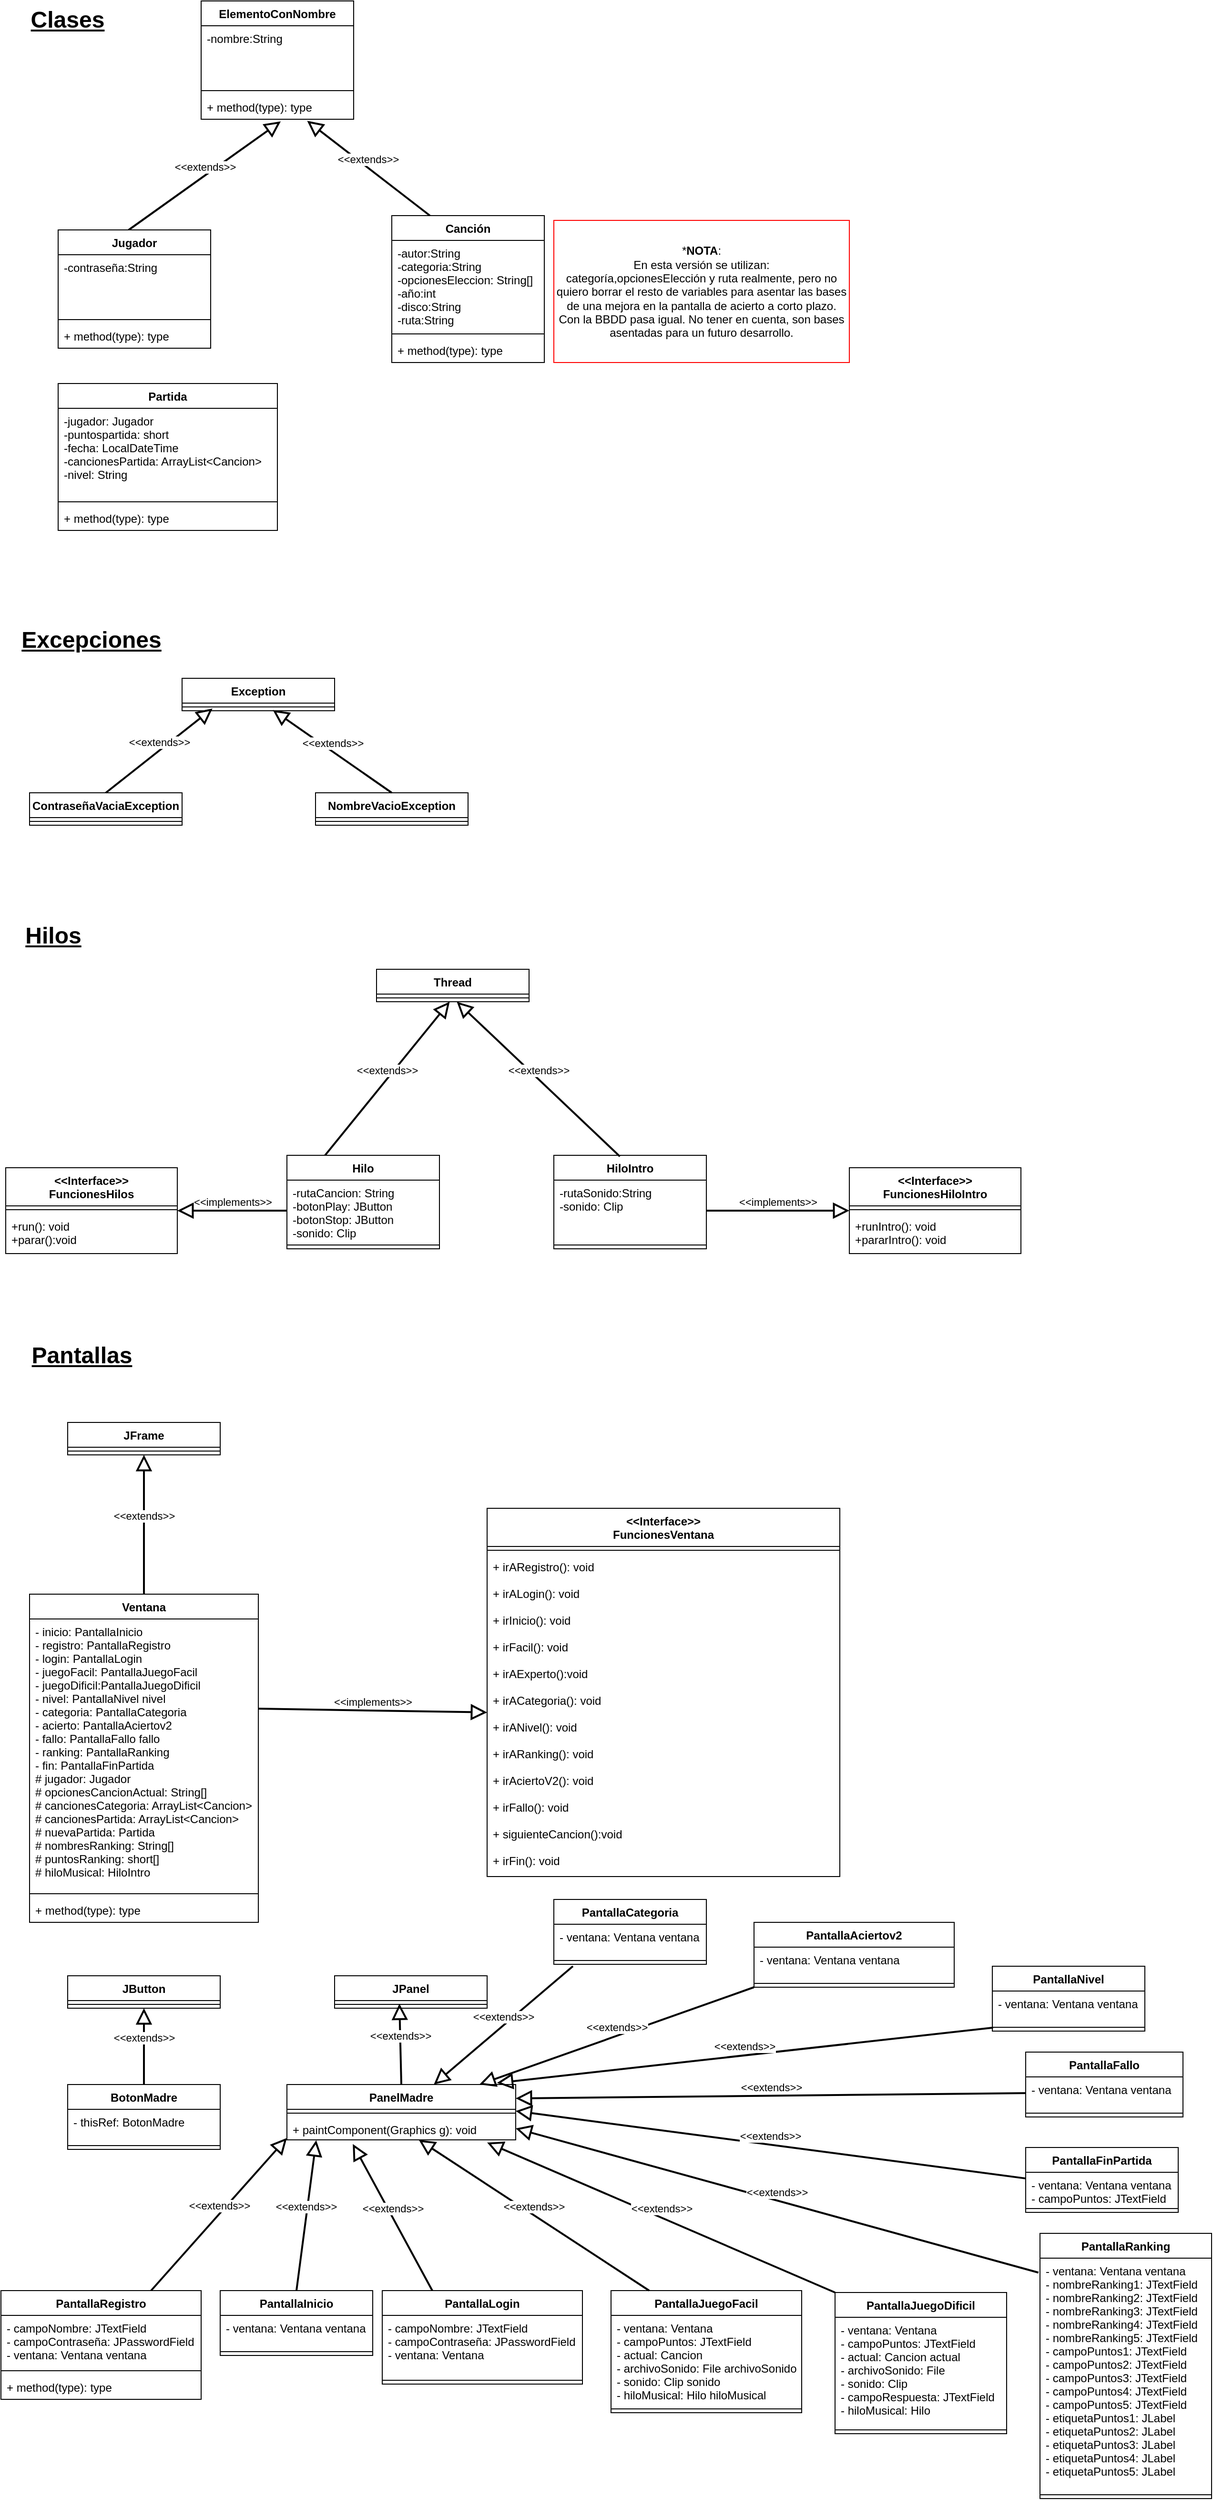 <mxfile version="13.9.9" type="device"><diagram id="paWgAENSpKaUgYUuaTpF" name="Página-1"><mxGraphModel dx="1038" dy="607" grid="1" gridSize="10" guides="1" tooltips="1" connect="1" arrows="1" fold="1" page="1" pageScale="1" pageWidth="827" pageHeight="1169" math="0" shadow="0"><root><mxCell id="0"/><mxCell id="1" parent="0"/><mxCell id="yH7fkYUgTQJ22-5dZ5xO-1" value="ElementoConNombre" style="swimlane;fontStyle=1;align=center;verticalAlign=top;childLayout=stackLayout;horizontal=1;startSize=26;horizontalStack=0;resizeParent=1;resizeParentMax=0;resizeLast=0;collapsible=1;marginBottom=0;" vertex="1" parent="1"><mxGeometry x="230" y="30" width="160" height="124" as="geometry"/></mxCell><mxCell id="yH7fkYUgTQJ22-5dZ5xO-2" value="-nombre:String" style="text;strokeColor=none;fillColor=none;align=left;verticalAlign=top;spacingLeft=4;spacingRight=4;overflow=hidden;rotatable=0;points=[[0,0.5],[1,0.5]];portConstraint=eastwest;" vertex="1" parent="yH7fkYUgTQJ22-5dZ5xO-1"><mxGeometry y="26" width="160" height="64" as="geometry"/></mxCell><mxCell id="yH7fkYUgTQJ22-5dZ5xO-3" value="" style="line;strokeWidth=1;fillColor=none;align=left;verticalAlign=middle;spacingTop=-1;spacingLeft=3;spacingRight=3;rotatable=0;labelPosition=right;points=[];portConstraint=eastwest;" vertex="1" parent="yH7fkYUgTQJ22-5dZ5xO-1"><mxGeometry y="90" width="160" height="8" as="geometry"/></mxCell><mxCell id="yH7fkYUgTQJ22-5dZ5xO-4" value="+ method(type): type" style="text;strokeColor=none;fillColor=none;align=left;verticalAlign=top;spacingLeft=4;spacingRight=4;overflow=hidden;rotatable=0;points=[[0,0.5],[1,0.5]];portConstraint=eastwest;" vertex="1" parent="yH7fkYUgTQJ22-5dZ5xO-1"><mxGeometry y="98" width="160" height="26" as="geometry"/></mxCell><mxCell id="yH7fkYUgTQJ22-5dZ5xO-5" value="&amp;lt;&amp;lt;extends&amp;gt;&amp;gt;" style="edgeStyle=none;html=1;endArrow=block;endSize=12;strokeWidth=2;verticalAlign=bottom;entryX=0.522;entryY=1.085;entryDx=0;entryDy=0;entryPerimeter=0;endFill=0;" edge="1" parent="1" target="yH7fkYUgTQJ22-5dZ5xO-4"><mxGeometry width="160" relative="1" as="geometry"><mxPoint x="154" y="270" as="sourcePoint"/><mxPoint x="467" y="250" as="targetPoint"/><mxPoint as="offset"/></mxGeometry></mxCell><mxCell id="yH7fkYUgTQJ22-5dZ5xO-6" value="Jugador" style="swimlane;fontStyle=1;align=center;verticalAlign=top;childLayout=stackLayout;horizontal=1;startSize=26;horizontalStack=0;resizeParent=1;resizeParentMax=0;resizeLast=0;collapsible=1;marginBottom=0;" vertex="1" parent="1"><mxGeometry x="80" y="270" width="160" height="124" as="geometry"/></mxCell><mxCell id="yH7fkYUgTQJ22-5dZ5xO-7" value="-contraseña:String" style="text;strokeColor=none;fillColor=none;align=left;verticalAlign=top;spacingLeft=4;spacingRight=4;overflow=hidden;rotatable=0;points=[[0,0.5],[1,0.5]];portConstraint=eastwest;" vertex="1" parent="yH7fkYUgTQJ22-5dZ5xO-6"><mxGeometry y="26" width="160" height="64" as="geometry"/></mxCell><mxCell id="yH7fkYUgTQJ22-5dZ5xO-8" value="" style="line;strokeWidth=1;fillColor=none;align=left;verticalAlign=middle;spacingTop=-1;spacingLeft=3;spacingRight=3;rotatable=0;labelPosition=right;points=[];portConstraint=eastwest;" vertex="1" parent="yH7fkYUgTQJ22-5dZ5xO-6"><mxGeometry y="90" width="160" height="8" as="geometry"/></mxCell><mxCell id="yH7fkYUgTQJ22-5dZ5xO-9" value="+ method(type): type" style="text;strokeColor=none;fillColor=none;align=left;verticalAlign=top;spacingLeft=4;spacingRight=4;overflow=hidden;rotatable=0;points=[[0,0.5],[1,0.5]];portConstraint=eastwest;" vertex="1" parent="yH7fkYUgTQJ22-5dZ5xO-6"><mxGeometry y="98" width="160" height="26" as="geometry"/></mxCell><mxCell id="yH7fkYUgTQJ22-5dZ5xO-10" value="Canción" style="swimlane;fontStyle=1;align=center;verticalAlign=top;childLayout=stackLayout;horizontal=1;startSize=26;horizontalStack=0;resizeParent=1;resizeParentMax=0;resizeLast=0;collapsible=1;marginBottom=0;" vertex="1" parent="1"><mxGeometry x="430" y="255" width="160" height="154" as="geometry"/></mxCell><mxCell id="yH7fkYUgTQJ22-5dZ5xO-11" value="-autor:String&#10;-categoria:String&#10;-opcionesEleccion: String[]&#10;-año:int&#10;-disco:String&#10;-ruta:String&#10;" style="text;strokeColor=none;fillColor=none;align=left;verticalAlign=top;spacingLeft=4;spacingRight=4;overflow=hidden;rotatable=0;points=[[0,0.5],[1,0.5]];portConstraint=eastwest;" vertex="1" parent="yH7fkYUgTQJ22-5dZ5xO-10"><mxGeometry y="26" width="160" height="94" as="geometry"/></mxCell><mxCell id="yH7fkYUgTQJ22-5dZ5xO-12" value="" style="line;strokeWidth=1;fillColor=none;align=left;verticalAlign=middle;spacingTop=-1;spacingLeft=3;spacingRight=3;rotatable=0;labelPosition=right;points=[];portConstraint=eastwest;" vertex="1" parent="yH7fkYUgTQJ22-5dZ5xO-10"><mxGeometry y="120" width="160" height="8" as="geometry"/></mxCell><mxCell id="yH7fkYUgTQJ22-5dZ5xO-13" value="+ method(type): type" style="text;strokeColor=none;fillColor=none;align=left;verticalAlign=top;spacingLeft=4;spacingRight=4;overflow=hidden;rotatable=0;points=[[0,0.5],[1,0.5]];portConstraint=eastwest;" vertex="1" parent="yH7fkYUgTQJ22-5dZ5xO-10"><mxGeometry y="128" width="160" height="26" as="geometry"/></mxCell><mxCell id="yH7fkYUgTQJ22-5dZ5xO-15" value="&amp;lt;&amp;lt;extends&amp;gt;&amp;gt;" style="edgeStyle=none;html=1;endArrow=block;endSize=12;strokeWidth=2;verticalAlign=bottom;entryX=0.695;entryY=1.062;entryDx=0;entryDy=0;entryPerimeter=0;exitX=0.25;exitY=0;exitDx=0;exitDy=0;endFill=0;" edge="1" parent="1" source="yH7fkYUgTQJ22-5dZ5xO-10" target="yH7fkYUgTQJ22-5dZ5xO-4"><mxGeometry width="160" relative="1" as="geometry"><mxPoint x="520" y="361.788" as="sourcePoint"/><mxPoint x="637" y="260" as="targetPoint"/><mxPoint as="offset"/></mxGeometry></mxCell><mxCell id="yH7fkYUgTQJ22-5dZ5xO-16" value="*&lt;b&gt;NOTA&lt;/b&gt;:&lt;br&gt;En esta versión se utilizan:&lt;br&gt;categoría,opcionesElección y ruta realmente, pero no quiero borrar el resto de variables para asentar las bases de una mejora en la pantalla de acierto a corto plazo. Con la BBDD pasa igual. No tener en cuenta, son bases asentadas para un futuro desarrollo." style="text;html=1;strokeColor=#FF0000;fillColor=none;align=center;verticalAlign=middle;whiteSpace=wrap;rounded=0;" vertex="1" parent="1"><mxGeometry x="600" y="260" width="310" height="149" as="geometry"/></mxCell><mxCell id="yH7fkYUgTQJ22-5dZ5xO-17" value="Partida" style="swimlane;fontStyle=1;align=center;verticalAlign=top;childLayout=stackLayout;horizontal=1;startSize=26;horizontalStack=0;resizeParent=1;resizeParentMax=0;resizeLast=0;collapsible=1;marginBottom=0;strokeColor=#000000;" vertex="1" parent="1"><mxGeometry x="80" y="431" width="230" height="154" as="geometry"/></mxCell><mxCell id="yH7fkYUgTQJ22-5dZ5xO-18" value="-jugador: Jugador&#10;-puntospartida: short&#10;-fecha: LocalDateTime&#10;-cancionesPartida: ArrayList&lt;Cancion&gt;&#10;-nivel: String" style="text;strokeColor=none;fillColor=none;align=left;verticalAlign=top;spacingLeft=4;spacingRight=4;overflow=hidden;rotatable=0;points=[[0,0.5],[1,0.5]];portConstraint=eastwest;" vertex="1" parent="yH7fkYUgTQJ22-5dZ5xO-17"><mxGeometry y="26" width="230" height="94" as="geometry"/></mxCell><mxCell id="yH7fkYUgTQJ22-5dZ5xO-19" value="" style="line;strokeWidth=1;fillColor=none;align=left;verticalAlign=middle;spacingTop=-1;spacingLeft=3;spacingRight=3;rotatable=0;labelPosition=right;points=[];portConstraint=eastwest;" vertex="1" parent="yH7fkYUgTQJ22-5dZ5xO-17"><mxGeometry y="120" width="230" height="8" as="geometry"/></mxCell><mxCell id="yH7fkYUgTQJ22-5dZ5xO-20" value="+ method(type): type" style="text;strokeColor=none;fillColor=none;align=left;verticalAlign=top;spacingLeft=4;spacingRight=4;overflow=hidden;rotatable=0;points=[[0,0.5],[1,0.5]];portConstraint=eastwest;" vertex="1" parent="yH7fkYUgTQJ22-5dZ5xO-17"><mxGeometry y="128" width="230" height="26" as="geometry"/></mxCell><mxCell id="yH7fkYUgTQJ22-5dZ5xO-21" value="&lt;font style=&quot;font-size: 24px&quot;&gt;&lt;b&gt;&lt;u&gt;Clases&lt;/u&gt;&lt;/b&gt;&lt;/font&gt;" style="text;html=1;strokeColor=none;fillColor=none;align=center;verticalAlign=middle;whiteSpace=wrap;rounded=0;" vertex="1" parent="1"><mxGeometry x="40" y="40" width="100" height="20" as="geometry"/></mxCell><mxCell id="yH7fkYUgTQJ22-5dZ5xO-22" value="&lt;font style=&quot;font-size: 24px&quot;&gt;&lt;b&gt;&lt;u&gt;Excepciones&lt;/u&gt;&lt;/b&gt;&lt;/font&gt;" style="text;html=1;strokeColor=none;fillColor=none;align=center;verticalAlign=middle;whiteSpace=wrap;rounded=0;" vertex="1" parent="1"><mxGeometry x="40" y="690" width="150" height="20" as="geometry"/></mxCell><mxCell id="yH7fkYUgTQJ22-5dZ5xO-24" value="Exception" style="swimlane;fontStyle=1;align=center;verticalAlign=top;childLayout=stackLayout;horizontal=1;startSize=26;horizontalStack=0;resizeParent=1;resizeParentMax=0;resizeLast=0;collapsible=1;marginBottom=0;strokeColor=#000000;" vertex="1" parent="1"><mxGeometry x="210" y="740" width="160" height="34" as="geometry"/></mxCell><mxCell id="yH7fkYUgTQJ22-5dZ5xO-26" value="" style="line;strokeWidth=1;fillColor=none;align=left;verticalAlign=middle;spacingTop=-1;spacingLeft=3;spacingRight=3;rotatable=0;labelPosition=right;points=[];portConstraint=eastwest;" vertex="1" parent="yH7fkYUgTQJ22-5dZ5xO-24"><mxGeometry y="26" width="160" height="8" as="geometry"/></mxCell><mxCell id="yH7fkYUgTQJ22-5dZ5xO-28" value="ContraseñaVaciaException" style="swimlane;fontStyle=1;align=center;verticalAlign=top;childLayout=stackLayout;horizontal=1;startSize=26;horizontalStack=0;resizeParent=1;resizeParentMax=0;resizeLast=0;collapsible=1;marginBottom=0;strokeColor=#000000;" vertex="1" parent="1"><mxGeometry x="50" y="860" width="160" height="34" as="geometry"/></mxCell><mxCell id="yH7fkYUgTQJ22-5dZ5xO-30" value="" style="line;strokeWidth=1;fillColor=none;align=left;verticalAlign=middle;spacingTop=-1;spacingLeft=3;spacingRight=3;rotatable=0;labelPosition=right;points=[];portConstraint=eastwest;" vertex="1" parent="yH7fkYUgTQJ22-5dZ5xO-28"><mxGeometry y="26" width="160" height="8" as="geometry"/></mxCell><mxCell id="yH7fkYUgTQJ22-5dZ5xO-32" value="&amp;lt;&amp;lt;extends&amp;gt;&amp;gt;" style="edgeStyle=none;html=1;endArrow=block;endSize=12;strokeWidth=2;verticalAlign=bottom;exitX=0.5;exitY=0;exitDx=0;exitDy=0;endFill=0;entryX=0.2;entryY=0.7;entryDx=0;entryDy=0;entryPerimeter=0;" edge="1" parent="1" source="yH7fkYUgTQJ22-5dZ5xO-28" target="yH7fkYUgTQJ22-5dZ5xO-26"><mxGeometry width="160" relative="1" as="geometry"><mxPoint x="320" y="811.788" as="sourcePoint"/><mxPoint x="250" y="800" as="targetPoint"/><mxPoint as="offset"/></mxGeometry></mxCell><mxCell id="yH7fkYUgTQJ22-5dZ5xO-33" value="NombreVacioException" style="swimlane;fontStyle=1;align=center;verticalAlign=top;childLayout=stackLayout;horizontal=1;startSize=26;horizontalStack=0;resizeParent=1;resizeParentMax=0;resizeLast=0;collapsible=1;marginBottom=0;strokeColor=#000000;" vertex="1" parent="1"><mxGeometry x="350" y="860" width="160" height="34" as="geometry"/></mxCell><mxCell id="yH7fkYUgTQJ22-5dZ5xO-34" value="" style="line;strokeWidth=1;fillColor=none;align=left;verticalAlign=middle;spacingTop=-1;spacingLeft=3;spacingRight=3;rotatable=0;labelPosition=right;points=[];portConstraint=eastwest;" vertex="1" parent="yH7fkYUgTQJ22-5dZ5xO-33"><mxGeometry y="26" width="160" height="8" as="geometry"/></mxCell><mxCell id="yH7fkYUgTQJ22-5dZ5xO-36" value="&amp;lt;&amp;lt;extends&amp;gt;&amp;gt;" style="edgeStyle=none;html=1;endArrow=block;endSize=12;strokeWidth=2;verticalAlign=bottom;exitX=0.5;exitY=0;exitDx=0;exitDy=0;endFill=0;entryX=0.595;entryY=0.9;entryDx=0;entryDy=0;entryPerimeter=0;" edge="1" parent="1" source="yH7fkYUgTQJ22-5dZ5xO-33" target="yH7fkYUgTQJ22-5dZ5xO-26"><mxGeometry width="160" relative="1" as="geometry"><mxPoint x="320" y="811.788" as="sourcePoint"/><mxPoint x="314.932" y="800" as="targetPoint"/><mxPoint as="offset"/></mxGeometry></mxCell><mxCell id="yH7fkYUgTQJ22-5dZ5xO-37" value="&lt;font style=&quot;font-size: 24px&quot;&gt;&lt;b&gt;&lt;u&gt;Hilos&lt;/u&gt;&lt;/b&gt;&lt;/font&gt;" style="text;html=1;strokeColor=none;fillColor=none;align=center;verticalAlign=middle;whiteSpace=wrap;rounded=0;" vertex="1" parent="1"><mxGeometry x="40" y="1000" width="70" height="20" as="geometry"/></mxCell><mxCell id="yH7fkYUgTQJ22-5dZ5xO-38" value="Thread" style="swimlane;fontStyle=1;align=center;verticalAlign=top;childLayout=stackLayout;horizontal=1;startSize=26;horizontalStack=0;resizeParent=1;resizeParentMax=0;resizeLast=0;collapsible=1;marginBottom=0;strokeColor=#000000;" vertex="1" parent="1"><mxGeometry x="414" y="1045" width="160" height="34" as="geometry"/></mxCell><mxCell id="yH7fkYUgTQJ22-5dZ5xO-40" value="" style="line;strokeWidth=1;fillColor=none;align=left;verticalAlign=middle;spacingTop=-1;spacingLeft=3;spacingRight=3;rotatable=0;labelPosition=right;points=[];portConstraint=eastwest;" vertex="1" parent="yH7fkYUgTQJ22-5dZ5xO-38"><mxGeometry y="26" width="160" height="8" as="geometry"/></mxCell><mxCell id="yH7fkYUgTQJ22-5dZ5xO-42" value="Hilo" style="swimlane;fontStyle=1;align=center;verticalAlign=top;childLayout=stackLayout;horizontal=1;startSize=26;horizontalStack=0;resizeParent=1;resizeParentMax=0;resizeLast=0;collapsible=1;marginBottom=0;strokeColor=#000000;" vertex="1" parent="1"><mxGeometry x="320" y="1240" width="160" height="98" as="geometry"/></mxCell><mxCell id="yH7fkYUgTQJ22-5dZ5xO-43" value="-rutaCancion: String&#10;-botonPlay: JButton&#10;-botonStop: JButton&#10;-sonido: Clip" style="text;strokeColor=none;fillColor=none;align=left;verticalAlign=top;spacingLeft=4;spacingRight=4;overflow=hidden;rotatable=0;points=[[0,0.5],[1,0.5]];portConstraint=eastwest;" vertex="1" parent="yH7fkYUgTQJ22-5dZ5xO-42"><mxGeometry y="26" width="160" height="64" as="geometry"/></mxCell><mxCell id="yH7fkYUgTQJ22-5dZ5xO-44" value="" style="line;strokeWidth=1;fillColor=none;align=left;verticalAlign=middle;spacingTop=-1;spacingLeft=3;spacingRight=3;rotatable=0;labelPosition=right;points=[];portConstraint=eastwest;" vertex="1" parent="yH7fkYUgTQJ22-5dZ5xO-42"><mxGeometry y="90" width="160" height="8" as="geometry"/></mxCell><mxCell id="yH7fkYUgTQJ22-5dZ5xO-46" value="&amp;lt;&amp;lt;implements&amp;gt;&amp;gt;" style="edgeStyle=none;html=1;endArrow=block;endSize=12;strokeWidth=2;verticalAlign=bottom;endFill=0;" edge="1" parent="1" source="yH7fkYUgTQJ22-5dZ5xO-43" target="yH7fkYUgTQJ22-5dZ5xO-47"><mxGeometry width="160" relative="1" as="geometry"><mxPoint x="490" y="1228" as="sourcePoint"/><mxPoint x="350" y="1230" as="targetPoint"/><mxPoint as="offset"/></mxGeometry></mxCell><mxCell id="yH7fkYUgTQJ22-5dZ5xO-47" value="&lt;&lt;Interface&gt;&gt;&#10;FuncionesHilos" style="swimlane;fontStyle=1;align=center;verticalAlign=top;childLayout=stackLayout;horizontal=1;startSize=40;horizontalStack=0;resizeParent=1;resizeParentMax=0;resizeLast=0;collapsible=1;marginBottom=0;" vertex="1" parent="1"><mxGeometry x="25" y="1253" width="180" height="90" as="geometry"/></mxCell><mxCell id="yH7fkYUgTQJ22-5dZ5xO-49" value="" style="line;strokeWidth=1;fillColor=none;align=left;verticalAlign=middle;spacingTop=-1;spacingLeft=3;spacingRight=3;rotatable=0;labelPosition=right;points=[];portConstraint=eastwest;" vertex="1" parent="yH7fkYUgTQJ22-5dZ5xO-47"><mxGeometry y="40" width="180" height="8" as="geometry"/></mxCell><mxCell id="yH7fkYUgTQJ22-5dZ5xO-50" value="+run(): void&#10;+parar():void" style="text;strokeColor=none;fillColor=none;align=left;verticalAlign=top;spacingLeft=4;spacingRight=4;overflow=hidden;rotatable=0;points=[[0,0.5],[1,0.5]];portConstraint=eastwest;" vertex="1" parent="yH7fkYUgTQJ22-5dZ5xO-47"><mxGeometry y="48" width="180" height="42" as="geometry"/></mxCell><mxCell id="yH7fkYUgTQJ22-5dZ5xO-51" value="&amp;lt;&amp;lt;extends&amp;gt;&amp;gt;" style="edgeStyle=none;html=1;endArrow=block;endSize=12;strokeWidth=2;verticalAlign=bottom;exitX=0.25;exitY=0;exitDx=0;exitDy=0;endFill=0;" edge="1" parent="1" source="yH7fkYUgTQJ22-5dZ5xO-42" target="yH7fkYUgTQJ22-5dZ5xO-40"><mxGeometry width="160" relative="1" as="geometry"><mxPoint x="320" y="1171.788" as="sourcePoint"/><mxPoint x="437" y="1070" as="targetPoint"/><mxPoint as="offset"/></mxGeometry></mxCell><mxCell id="yH7fkYUgTQJ22-5dZ5xO-52" value="HiloIntro" style="swimlane;fontStyle=1;align=center;verticalAlign=top;childLayout=stackLayout;horizontal=1;startSize=26;horizontalStack=0;resizeParent=1;resizeParentMax=0;resizeLast=0;collapsible=1;marginBottom=0;strokeColor=#000000;" vertex="1" parent="1"><mxGeometry x="600" y="1240" width="160" height="98" as="geometry"/></mxCell><mxCell id="yH7fkYUgTQJ22-5dZ5xO-53" value="-rutaSonido:String&#10;-sonido: Clip" style="text;strokeColor=none;fillColor=none;align=left;verticalAlign=top;spacingLeft=4;spacingRight=4;overflow=hidden;rotatable=0;points=[[0,0.5],[1,0.5]];portConstraint=eastwest;" vertex="1" parent="yH7fkYUgTQJ22-5dZ5xO-52"><mxGeometry y="26" width="160" height="64" as="geometry"/></mxCell><mxCell id="yH7fkYUgTQJ22-5dZ5xO-54" value="" style="line;strokeWidth=1;fillColor=none;align=left;verticalAlign=middle;spacingTop=-1;spacingLeft=3;spacingRight=3;rotatable=0;labelPosition=right;points=[];portConstraint=eastwest;" vertex="1" parent="yH7fkYUgTQJ22-5dZ5xO-52"><mxGeometry y="90" width="160" height="8" as="geometry"/></mxCell><mxCell id="yH7fkYUgTQJ22-5dZ5xO-56" value="&amp;lt;&amp;lt;extends&amp;gt;&amp;gt;" style="edgeStyle=none;html=1;endArrow=block;endSize=12;strokeWidth=2;verticalAlign=bottom;exitX=0.433;exitY=0.012;exitDx=0;exitDy=0;endFill=0;exitPerimeter=0;" edge="1" parent="1" source="yH7fkYUgTQJ22-5dZ5xO-52" target="yH7fkYUgTQJ22-5dZ5xO-40"><mxGeometry width="160" relative="1" as="geometry"><mxPoint x="800" y="1171.788" as="sourcePoint"/><mxPoint x="550" y="1080" as="targetPoint"/><mxPoint as="offset"/></mxGeometry></mxCell><mxCell id="yH7fkYUgTQJ22-5dZ5xO-57" value="&amp;lt;&amp;lt;implements&amp;gt;&amp;gt;" style="edgeStyle=none;html=1;endArrow=block;endSize=12;strokeWidth=2;verticalAlign=bottom;exitX=1;exitY=0.5;exitDx=0;exitDy=0;endFill=0;" edge="1" parent="1" source="yH7fkYUgTQJ22-5dZ5xO-53"><mxGeometry width="160" relative="1" as="geometry"><mxPoint x="800" y="1171.788" as="sourcePoint"/><mxPoint x="910" y="1298" as="targetPoint"/><mxPoint as="offset"/></mxGeometry></mxCell><mxCell id="yH7fkYUgTQJ22-5dZ5xO-58" value="&lt;&lt;Interface&gt;&gt;&#10;FuncionesHiloIntro" style="swimlane;fontStyle=1;align=center;verticalAlign=top;childLayout=stackLayout;horizontal=1;startSize=40;horizontalStack=0;resizeParent=1;resizeParentMax=0;resizeLast=0;collapsible=1;marginBottom=0;" vertex="1" parent="1"><mxGeometry x="910" y="1253" width="180" height="90" as="geometry"/></mxCell><mxCell id="yH7fkYUgTQJ22-5dZ5xO-59" value="" style="line;strokeWidth=1;fillColor=none;align=left;verticalAlign=middle;spacingTop=-1;spacingLeft=3;spacingRight=3;rotatable=0;labelPosition=right;points=[];portConstraint=eastwest;" vertex="1" parent="yH7fkYUgTQJ22-5dZ5xO-58"><mxGeometry y="40" width="180" height="8" as="geometry"/></mxCell><mxCell id="yH7fkYUgTQJ22-5dZ5xO-60" value="+runIntro(): void&#10;+pararIntro(): void" style="text;strokeColor=none;fillColor=none;align=left;verticalAlign=top;spacingLeft=4;spacingRight=4;overflow=hidden;rotatable=0;points=[[0,0.5],[1,0.5]];portConstraint=eastwest;" vertex="1" parent="yH7fkYUgTQJ22-5dZ5xO-58"><mxGeometry y="48" width="180" height="42" as="geometry"/></mxCell><mxCell id="yH7fkYUgTQJ22-5dZ5xO-61" value="&lt;font style=&quot;font-size: 24px&quot;&gt;&lt;b&gt;&lt;u&gt;Pantallas&lt;/u&gt;&lt;/b&gt;&lt;/font&gt;" style="text;html=1;strokeColor=none;fillColor=none;align=center;verticalAlign=middle;whiteSpace=wrap;rounded=0;" vertex="1" parent="1"><mxGeometry x="50" y="1440" width="110" height="20" as="geometry"/></mxCell><mxCell id="yH7fkYUgTQJ22-5dZ5xO-62" value="JFrame" style="swimlane;fontStyle=1;align=center;verticalAlign=top;childLayout=stackLayout;horizontal=1;startSize=26;horizontalStack=0;resizeParent=1;resizeParentMax=0;resizeLast=0;collapsible=1;marginBottom=0;strokeColor=#000000;" vertex="1" parent="1"><mxGeometry x="90" y="1520" width="160" height="34" as="geometry"/></mxCell><mxCell id="yH7fkYUgTQJ22-5dZ5xO-64" value="" style="line;strokeWidth=1;fillColor=none;align=left;verticalAlign=middle;spacingTop=-1;spacingLeft=3;spacingRight=3;rotatable=0;labelPosition=right;points=[];portConstraint=eastwest;" vertex="1" parent="yH7fkYUgTQJ22-5dZ5xO-62"><mxGeometry y="26" width="160" height="8" as="geometry"/></mxCell><mxCell id="yH7fkYUgTQJ22-5dZ5xO-66" value="Ventana" style="swimlane;fontStyle=1;align=center;verticalAlign=top;childLayout=stackLayout;horizontal=1;startSize=26;horizontalStack=0;resizeParent=1;resizeParentMax=0;resizeLast=0;collapsible=1;marginBottom=0;strokeColor=#000000;" vertex="1" parent="1"><mxGeometry x="50" y="1700" width="240" height="344" as="geometry"/></mxCell><mxCell id="yH7fkYUgTQJ22-5dZ5xO-67" value="- inicio: PantallaInicio&#10;- registro: PantallaRegistro&#10;&#9;- login: PantallaLogin&#10;&#9;- juegoFacil: PantallaJuegoFacil&#10;&#9;- juegoDificil:PantallaJuegoDificil&#10;- nivel: PantallaNivel nivel&#10;- categoria: PantallaCategoria&#10;&#9;- acierto: PantallaAciertov2&#10;&#9;- fallo: PantallaFallo fallo&#10;&#9;- ranking: PantallaRanking&#10;&#9;- fin: PantallaFinPartida&#10;&#9;# jugador: Jugador&#10;&#9;# opcionesCancionActual: String[] &#10;# cancionesCategoria: ArrayList&lt;Cancion&gt; &#10;# cancionesPartida: ArrayList&lt;Cancion&gt; &#10;# nuevaPartida: Partida&#10;# nombresRanking: String[] &#10;# puntosRanking: short[] &#10;# hiloMusical: HiloIntro" style="text;strokeColor=none;fillColor=none;align=left;verticalAlign=top;spacingLeft=4;spacingRight=4;overflow=hidden;rotatable=0;points=[[0,0.5],[1,0.5]];portConstraint=eastwest;" vertex="1" parent="yH7fkYUgTQJ22-5dZ5xO-66"><mxGeometry y="26" width="240" height="284" as="geometry"/></mxCell><mxCell id="yH7fkYUgTQJ22-5dZ5xO-68" value="" style="line;strokeWidth=1;fillColor=none;align=left;verticalAlign=middle;spacingTop=-1;spacingLeft=3;spacingRight=3;rotatable=0;labelPosition=right;points=[];portConstraint=eastwest;" vertex="1" parent="yH7fkYUgTQJ22-5dZ5xO-66"><mxGeometry y="310" width="240" height="8" as="geometry"/></mxCell><mxCell id="yH7fkYUgTQJ22-5dZ5xO-69" value="+ method(type): type" style="text;strokeColor=none;fillColor=none;align=left;verticalAlign=top;spacingLeft=4;spacingRight=4;overflow=hidden;rotatable=0;points=[[0,0.5],[1,0.5]];portConstraint=eastwest;" vertex="1" parent="yH7fkYUgTQJ22-5dZ5xO-66"><mxGeometry y="318" width="240" height="26" as="geometry"/></mxCell><mxCell id="yH7fkYUgTQJ22-5dZ5xO-70" value="&amp;lt;&amp;lt;implements&amp;gt;&amp;gt;" style="edgeStyle=none;html=1;endArrow=block;endSize=12;strokeWidth=2;verticalAlign=bottom;endFill=0;exitX=1;exitY=0.331;exitDx=0;exitDy=0;exitPerimeter=0;" edge="1" parent="1" source="yH7fkYUgTQJ22-5dZ5xO-67" target="yH7fkYUgTQJ22-5dZ5xO-75"><mxGeometry width="160" relative="1" as="geometry"><mxPoint x="350" y="1710" as="sourcePoint"/><mxPoint x="520" y="1710" as="targetPoint"/><mxPoint as="offset"/></mxGeometry></mxCell><mxCell id="yH7fkYUgTQJ22-5dZ5xO-71" value="&amp;lt;&amp;lt;extends&amp;gt;&amp;gt;" style="edgeStyle=none;html=1;endArrow=block;endSize=12;strokeWidth=2;verticalAlign=bottom;exitX=0.5;exitY=0;exitDx=0;exitDy=0;endFill=0;" edge="1" parent="1" source="yH7fkYUgTQJ22-5dZ5xO-66" target="yH7fkYUgTQJ22-5dZ5xO-62"><mxGeometry width="160" relative="1" as="geometry"><mxPoint x="360" y="1741.788" as="sourcePoint"/><mxPoint x="477" y="1640" as="targetPoint"/><mxPoint as="offset"/></mxGeometry></mxCell><mxCell id="yH7fkYUgTQJ22-5dZ5xO-72" value="&lt;&lt;Interface&gt;&gt;&#10;FuncionesVentana" style="swimlane;fontStyle=1;align=center;verticalAlign=top;childLayout=stackLayout;horizontal=1;startSize=40;horizontalStack=0;resizeParent=1;resizeParentMax=0;resizeLast=0;collapsible=1;marginBottom=0;strokeColor=#000000;" vertex="1" parent="1"><mxGeometry x="530" y="1610" width="370" height="386" as="geometry"/></mxCell><mxCell id="yH7fkYUgTQJ22-5dZ5xO-74" value="" style="line;strokeWidth=1;fillColor=none;align=left;verticalAlign=middle;spacingTop=-1;spacingLeft=3;spacingRight=3;rotatable=0;labelPosition=right;points=[];portConstraint=eastwest;" vertex="1" parent="yH7fkYUgTQJ22-5dZ5xO-72"><mxGeometry y="40" width="370" height="8" as="geometry"/></mxCell><mxCell id="yH7fkYUgTQJ22-5dZ5xO-75" value="+ irARegistro(): void&#10;&#10;+ irALogin(): void&#10;&#10;+ irInicio(): void&#10;&#10;+ irFacil(): void&#10;&#10;+ irAExperto():void&#10;&#10;+ irACategoria(): void&#10;&#10;+ irANivel(): void&#10;&#10;+ irARanking(): void&#10;&#10;+ irAciertoV2(): void&#10;&#10;+ irFallo(): void&#10;&#10;+ siguienteCancion():void&#10;&#10;+ irFin(): void&#10;&#10;+ reseteoJuego():void" style="text;strokeColor=none;fillColor=none;align=left;verticalAlign=top;spacingLeft=4;spacingRight=4;overflow=hidden;rotatable=0;points=[[0,0.5],[1,0.5]];portConstraint=eastwest;" vertex="1" parent="yH7fkYUgTQJ22-5dZ5xO-72"><mxGeometry y="48" width="370" height="338" as="geometry"/></mxCell><mxCell id="yH7fkYUgTQJ22-5dZ5xO-76" value="JButton" style="swimlane;fontStyle=1;align=center;verticalAlign=top;childLayout=stackLayout;horizontal=1;startSize=26;horizontalStack=0;resizeParent=1;resizeParentMax=0;resizeLast=0;collapsible=1;marginBottom=0;strokeColor=#000000;" vertex="1" parent="1"><mxGeometry x="90" y="2100" width="160" height="34" as="geometry"/></mxCell><mxCell id="yH7fkYUgTQJ22-5dZ5xO-78" value="" style="line;strokeWidth=1;fillColor=none;align=left;verticalAlign=middle;spacingTop=-1;spacingLeft=3;spacingRight=3;rotatable=0;labelPosition=right;points=[];portConstraint=eastwest;" vertex="1" parent="yH7fkYUgTQJ22-5dZ5xO-76"><mxGeometry y="26" width="160" height="8" as="geometry"/></mxCell><mxCell id="yH7fkYUgTQJ22-5dZ5xO-80" value="BotonMadre" style="swimlane;fontStyle=1;align=center;verticalAlign=top;childLayout=stackLayout;horizontal=1;startSize=26;horizontalStack=0;resizeParent=1;resizeParentMax=0;resizeLast=0;collapsible=1;marginBottom=0;strokeColor=#000000;" vertex="1" parent="1"><mxGeometry x="90" y="2214" width="160" height="68" as="geometry"/></mxCell><mxCell id="yH7fkYUgTQJ22-5dZ5xO-81" value="- thisRef: BotonMadre " style="text;strokeColor=none;fillColor=none;align=left;verticalAlign=top;spacingLeft=4;spacingRight=4;overflow=hidden;rotatable=0;points=[[0,0.5],[1,0.5]];portConstraint=eastwest;" vertex="1" parent="yH7fkYUgTQJ22-5dZ5xO-80"><mxGeometry y="26" width="160" height="34" as="geometry"/></mxCell><mxCell id="yH7fkYUgTQJ22-5dZ5xO-82" value="" style="line;strokeWidth=1;fillColor=none;align=left;verticalAlign=middle;spacingTop=-1;spacingLeft=3;spacingRight=3;rotatable=0;labelPosition=right;points=[];portConstraint=eastwest;" vertex="1" parent="yH7fkYUgTQJ22-5dZ5xO-80"><mxGeometry y="60" width="160" height="8" as="geometry"/></mxCell><mxCell id="yH7fkYUgTQJ22-5dZ5xO-84" value="&amp;lt;&amp;lt;extends&amp;gt;&amp;gt;" style="edgeStyle=none;html=1;endArrow=block;endSize=12;strokeWidth=2;verticalAlign=bottom;entryX=0.5;entryY=1;entryDx=0;entryDy=0;endFill=0;" edge="1" parent="1" source="yH7fkYUgTQJ22-5dZ5xO-80" target="yH7fkYUgTQJ22-5dZ5xO-76"><mxGeometry width="160" relative="1" as="geometry"><mxPoint x="360" y="2211.788" as="sourcePoint"/><mxPoint x="477" y="2110" as="targetPoint"/><mxPoint as="offset"/></mxGeometry></mxCell><mxCell id="yH7fkYUgTQJ22-5dZ5xO-85" value="JPanel" style="swimlane;fontStyle=1;align=center;verticalAlign=top;childLayout=stackLayout;horizontal=1;startSize=26;horizontalStack=0;resizeParent=1;resizeParentMax=0;resizeLast=0;collapsible=1;marginBottom=0;strokeColor=#000000;" vertex="1" parent="1"><mxGeometry x="370" y="2100" width="160" height="34" as="geometry"/></mxCell><mxCell id="yH7fkYUgTQJ22-5dZ5xO-87" value="" style="line;strokeWidth=1;fillColor=none;align=left;verticalAlign=middle;spacingTop=-1;spacingLeft=3;spacingRight=3;rotatable=0;labelPosition=right;points=[];portConstraint=eastwest;" vertex="1" parent="yH7fkYUgTQJ22-5dZ5xO-85"><mxGeometry y="26" width="160" height="8" as="geometry"/></mxCell><mxCell id="yH7fkYUgTQJ22-5dZ5xO-89" value="PanelMadre" style="swimlane;fontStyle=1;align=center;verticalAlign=top;childLayout=stackLayout;horizontal=1;startSize=26;horizontalStack=0;resizeParent=1;resizeParentMax=0;resizeLast=0;collapsible=1;marginBottom=0;strokeColor=#000000;" vertex="1" parent="1"><mxGeometry x="320" y="2214" width="240" height="58" as="geometry"/></mxCell><mxCell id="yH7fkYUgTQJ22-5dZ5xO-91" value="" style="line;strokeWidth=1;fillColor=none;align=left;verticalAlign=middle;spacingTop=-1;spacingLeft=3;spacingRight=3;rotatable=0;labelPosition=right;points=[];portConstraint=eastwest;" vertex="1" parent="yH7fkYUgTQJ22-5dZ5xO-89"><mxGeometry y="26" width="240" height="8" as="geometry"/></mxCell><mxCell id="yH7fkYUgTQJ22-5dZ5xO-92" value="+ paintComponent(Graphics g): void" style="text;strokeColor=none;fillColor=none;align=left;verticalAlign=top;spacingLeft=4;spacingRight=4;overflow=hidden;rotatable=0;points=[[0,0.5],[1,0.5]];portConstraint=eastwest;" vertex="1" parent="yH7fkYUgTQJ22-5dZ5xO-89"><mxGeometry y="34" width="240" height="24" as="geometry"/></mxCell><mxCell id="yH7fkYUgTQJ22-5dZ5xO-93" value="&amp;lt;&amp;lt;extends&amp;gt;&amp;gt;" style="edgeStyle=none;html=1;endArrow=block;endSize=12;strokeWidth=2;verticalAlign=bottom;exitX=0.5;exitY=0;exitDx=0;exitDy=0;endFill=0;entryX=0.425;entryY=0.4;entryDx=0;entryDy=0;entryPerimeter=0;" edge="1" parent="1" source="yH7fkYUgTQJ22-5dZ5xO-89" target="yH7fkYUgTQJ22-5dZ5xO-87"><mxGeometry width="160" relative="1" as="geometry"><mxPoint x="360" y="2211.788" as="sourcePoint"/><mxPoint x="440" y="2140" as="targetPoint"/><mxPoint as="offset"/></mxGeometry></mxCell><mxCell id="yH7fkYUgTQJ22-5dZ5xO-94" value="PantallaRegistro" style="swimlane;fontStyle=1;align=center;verticalAlign=top;childLayout=stackLayout;horizontal=1;startSize=26;horizontalStack=0;resizeParent=1;resizeParentMax=0;resizeLast=0;collapsible=1;marginBottom=0;strokeColor=#000000;" vertex="1" parent="1"><mxGeometry x="20" y="2430" width="210" height="114" as="geometry"/></mxCell><mxCell id="yH7fkYUgTQJ22-5dZ5xO-95" value="- campoNombre: JTextField&#10;- campoContraseña: JPasswordField&#10;- ventana: Ventana ventana" style="text;strokeColor=none;fillColor=none;align=left;verticalAlign=top;spacingLeft=4;spacingRight=4;overflow=hidden;rotatable=0;points=[[0,0.5],[1,0.5]];portConstraint=eastwest;" vertex="1" parent="yH7fkYUgTQJ22-5dZ5xO-94"><mxGeometry y="26" width="210" height="54" as="geometry"/></mxCell><mxCell id="yH7fkYUgTQJ22-5dZ5xO-96" value="" style="line;strokeWidth=1;fillColor=none;align=left;verticalAlign=middle;spacingTop=-1;spacingLeft=3;spacingRight=3;rotatable=0;labelPosition=right;points=[];portConstraint=eastwest;" vertex="1" parent="yH7fkYUgTQJ22-5dZ5xO-94"><mxGeometry y="80" width="210" height="8" as="geometry"/></mxCell><mxCell id="yH7fkYUgTQJ22-5dZ5xO-97" value="+ method(type): type" style="text;strokeColor=none;fillColor=none;align=left;verticalAlign=top;spacingLeft=4;spacingRight=4;overflow=hidden;rotatable=0;points=[[0,0.5],[1,0.5]];portConstraint=eastwest;" vertex="1" parent="yH7fkYUgTQJ22-5dZ5xO-94"><mxGeometry y="88" width="210" height="26" as="geometry"/></mxCell><mxCell id="yH7fkYUgTQJ22-5dZ5xO-98" value="&amp;lt;&amp;lt;extends&amp;gt;&amp;gt;" style="edgeStyle=none;html=1;endArrow=block;endSize=12;strokeWidth=2;verticalAlign=bottom;entryX=0;entryY=0.917;entryDx=0;entryDy=0;entryPerimeter=0;exitX=0.75;exitY=0;exitDx=0;exitDy=0;endFill=0;" edge="1" parent="1" source="yH7fkYUgTQJ22-5dZ5xO-94" target="yH7fkYUgTQJ22-5dZ5xO-92"><mxGeometry width="160" relative="1" as="geometry"><mxPoint x="360" y="2401.788" as="sourcePoint"/><mxPoint x="477" y="2300" as="targetPoint"/><mxPoint as="offset"/></mxGeometry></mxCell><mxCell id="yH7fkYUgTQJ22-5dZ5xO-99" value="PantallaInicio" style="swimlane;fontStyle=1;align=center;verticalAlign=top;childLayout=stackLayout;horizontal=1;startSize=26;horizontalStack=0;resizeParent=1;resizeParentMax=0;resizeLast=0;collapsible=1;marginBottom=0;strokeColor=#000000;" vertex="1" parent="1"><mxGeometry x="250" y="2430" width="160" height="68" as="geometry"/></mxCell><mxCell id="yH7fkYUgTQJ22-5dZ5xO-100" value="- ventana: Ventana ventana" style="text;strokeColor=none;fillColor=none;align=left;verticalAlign=top;spacingLeft=4;spacingRight=4;overflow=hidden;rotatable=0;points=[[0,0.5],[1,0.5]];portConstraint=eastwest;" vertex="1" parent="yH7fkYUgTQJ22-5dZ5xO-99"><mxGeometry y="26" width="160" height="34" as="geometry"/></mxCell><mxCell id="yH7fkYUgTQJ22-5dZ5xO-101" value="" style="line;strokeWidth=1;fillColor=none;align=left;verticalAlign=middle;spacingTop=-1;spacingLeft=3;spacingRight=3;rotatable=0;labelPosition=right;points=[];portConstraint=eastwest;" vertex="1" parent="yH7fkYUgTQJ22-5dZ5xO-99"><mxGeometry y="60" width="160" height="8" as="geometry"/></mxCell><mxCell id="yH7fkYUgTQJ22-5dZ5xO-103" value="&amp;lt;&amp;lt;extends&amp;gt;&amp;gt;" style="edgeStyle=none;html=1;endArrow=block;endSize=12;strokeWidth=2;verticalAlign=bottom;exitX=0.5;exitY=0;exitDx=0;exitDy=0;endFill=0;entryX=0.128;entryY=1.017;entryDx=0;entryDy=0;entryPerimeter=0;" edge="1" parent="1" source="yH7fkYUgTQJ22-5dZ5xO-99" target="yH7fkYUgTQJ22-5dZ5xO-92"><mxGeometry width="160" relative="1" as="geometry"><mxPoint x="187.5" y="2440" as="sourcePoint"/><mxPoint x="330" y="2280.008" as="targetPoint"/><mxPoint as="offset"/></mxGeometry></mxCell><mxCell id="yH7fkYUgTQJ22-5dZ5xO-104" value="PantallaLogin" style="swimlane;fontStyle=1;align=center;verticalAlign=top;childLayout=stackLayout;horizontal=1;startSize=26;horizontalStack=0;resizeParent=1;resizeParentMax=0;resizeLast=0;collapsible=1;marginBottom=0;strokeColor=#000000;" vertex="1" parent="1"><mxGeometry x="420" y="2430" width="210" height="98" as="geometry"/></mxCell><mxCell id="yH7fkYUgTQJ22-5dZ5xO-105" value="- campoNombre: JTextField&#10;- campoContraseña: JPasswordField&#10;- ventana: Ventana" style="text;strokeColor=none;fillColor=none;align=left;verticalAlign=top;spacingLeft=4;spacingRight=4;overflow=hidden;rotatable=0;points=[[0,0.5],[1,0.5]];portConstraint=eastwest;" vertex="1" parent="yH7fkYUgTQJ22-5dZ5xO-104"><mxGeometry y="26" width="210" height="64" as="geometry"/></mxCell><mxCell id="yH7fkYUgTQJ22-5dZ5xO-106" value="" style="line;strokeWidth=1;fillColor=none;align=left;verticalAlign=middle;spacingTop=-1;spacingLeft=3;spacingRight=3;rotatable=0;labelPosition=right;points=[];portConstraint=eastwest;" vertex="1" parent="yH7fkYUgTQJ22-5dZ5xO-104"><mxGeometry y="90" width="210" height="8" as="geometry"/></mxCell><mxCell id="yH7fkYUgTQJ22-5dZ5xO-108" value="&amp;lt;&amp;lt;extends&amp;gt;&amp;gt;" style="edgeStyle=none;html=1;endArrow=block;endSize=12;strokeWidth=2;verticalAlign=bottom;exitX=0.25;exitY=0;exitDx=0;exitDy=0;endFill=0;entryX=0.288;entryY=1.183;entryDx=0;entryDy=0;entryPerimeter=0;" edge="1" parent="1" source="yH7fkYUgTQJ22-5dZ5xO-104" target="yH7fkYUgTQJ22-5dZ5xO-92"><mxGeometry width="160" relative="1" as="geometry"><mxPoint x="360" y="2401.788" as="sourcePoint"/><mxPoint x="477" y="2300" as="targetPoint"/><mxPoint as="offset"/></mxGeometry></mxCell><mxCell id="yH7fkYUgTQJ22-5dZ5xO-109" value="PantallaCategoria" style="swimlane;fontStyle=1;align=center;verticalAlign=top;childLayout=stackLayout;horizontal=1;startSize=26;horizontalStack=0;resizeParent=1;resizeParentMax=0;resizeLast=0;collapsible=1;marginBottom=0;strokeColor=#000000;" vertex="1" parent="1"><mxGeometry x="600" y="2020" width="160" height="68" as="geometry"/></mxCell><mxCell id="yH7fkYUgTQJ22-5dZ5xO-110" value="- ventana: Ventana ventana" style="text;strokeColor=none;fillColor=none;align=left;verticalAlign=top;spacingLeft=4;spacingRight=4;overflow=hidden;rotatable=0;points=[[0,0.5],[1,0.5]];portConstraint=eastwest;" vertex="1" parent="yH7fkYUgTQJ22-5dZ5xO-109"><mxGeometry y="26" width="160" height="34" as="geometry"/></mxCell><mxCell id="yH7fkYUgTQJ22-5dZ5xO-111" value="" style="line;strokeWidth=1;fillColor=none;align=left;verticalAlign=middle;spacingTop=-1;spacingLeft=3;spacingRight=3;rotatable=0;labelPosition=right;points=[];portConstraint=eastwest;" vertex="1" parent="yH7fkYUgTQJ22-5dZ5xO-109"><mxGeometry y="60" width="160" height="8" as="geometry"/></mxCell><mxCell id="yH7fkYUgTQJ22-5dZ5xO-112" value="&amp;lt;&amp;lt;extends&amp;gt;&amp;gt;" style="edgeStyle=none;html=1;endArrow=block;endSize=12;strokeWidth=2;verticalAlign=bottom;endFill=0;" edge="1" parent="1" target="yH7fkYUgTQJ22-5dZ5xO-89"><mxGeometry width="160" relative="1" as="geometry"><mxPoint x="620" y="2090" as="sourcePoint"/><mxPoint x="560" y="2240" as="targetPoint"/><mxPoint as="offset"/></mxGeometry></mxCell><mxCell id="yH7fkYUgTQJ22-5dZ5xO-113" value="PantallaNivel&#10;" style="swimlane;fontStyle=1;align=center;verticalAlign=top;childLayout=stackLayout;horizontal=1;startSize=26;horizontalStack=0;resizeParent=1;resizeParentMax=0;resizeLast=0;collapsible=1;marginBottom=0;strokeColor=#000000;" vertex="1" parent="1"><mxGeometry x="1060" y="2090" width="160" height="68" as="geometry"/></mxCell><mxCell id="yH7fkYUgTQJ22-5dZ5xO-114" value="- ventana: Ventana ventana" style="text;strokeColor=none;fillColor=none;align=left;verticalAlign=top;spacingLeft=4;spacingRight=4;overflow=hidden;rotatable=0;points=[[0,0.5],[1,0.5]];portConstraint=eastwest;" vertex="1" parent="yH7fkYUgTQJ22-5dZ5xO-113"><mxGeometry y="26" width="160" height="34" as="geometry"/></mxCell><mxCell id="yH7fkYUgTQJ22-5dZ5xO-115" value="" style="line;strokeWidth=1;fillColor=none;align=left;verticalAlign=middle;spacingTop=-1;spacingLeft=3;spacingRight=3;rotatable=0;labelPosition=right;points=[];portConstraint=eastwest;" vertex="1" parent="yH7fkYUgTQJ22-5dZ5xO-113"><mxGeometry y="60" width="160" height="8" as="geometry"/></mxCell><mxCell id="yH7fkYUgTQJ22-5dZ5xO-116" value="&amp;lt;&amp;lt;extends&amp;gt;&amp;gt;" style="edgeStyle=none;html=1;endArrow=block;endSize=12;strokeWidth=2;verticalAlign=bottom;endFill=0;exitX=0.005;exitY=0.55;exitDx=0;exitDy=0;exitPerimeter=0;entryX=0.918;entryY=-0.028;entryDx=0;entryDy=0;entryPerimeter=0;" edge="1" parent="1" source="yH7fkYUgTQJ22-5dZ5xO-115" target="yH7fkYUgTQJ22-5dZ5xO-89"><mxGeometry width="160" relative="1" as="geometry"><mxPoint x="800" y="2401.788" as="sourcePoint"/><mxPoint x="560" y="2240" as="targetPoint"/><mxPoint as="offset"/></mxGeometry></mxCell><mxCell id="yH7fkYUgTQJ22-5dZ5xO-121" value="PantallaFallo&#10;" style="swimlane;fontStyle=1;align=center;verticalAlign=top;childLayout=stackLayout;horizontal=1;startSize=26;horizontalStack=0;resizeParent=1;resizeParentMax=0;resizeLast=0;collapsible=1;marginBottom=0;strokeColor=#000000;" vertex="1" parent="1"><mxGeometry x="1095" y="2180" width="165" height="68" as="geometry"/></mxCell><mxCell id="yH7fkYUgTQJ22-5dZ5xO-122" value="- ventana: Ventana ventana" style="text;strokeColor=none;fillColor=none;align=left;verticalAlign=top;spacingLeft=4;spacingRight=4;overflow=hidden;rotatable=0;points=[[0,0.5],[1,0.5]];portConstraint=eastwest;" vertex="1" parent="yH7fkYUgTQJ22-5dZ5xO-121"><mxGeometry y="26" width="165" height="34" as="geometry"/></mxCell><mxCell id="yH7fkYUgTQJ22-5dZ5xO-123" value="" style="line;strokeWidth=1;fillColor=none;align=left;verticalAlign=middle;spacingTop=-1;spacingLeft=3;spacingRight=3;rotatable=0;labelPosition=right;points=[];portConstraint=eastwest;" vertex="1" parent="yH7fkYUgTQJ22-5dZ5xO-121"><mxGeometry y="60" width="165" height="8" as="geometry"/></mxCell><mxCell id="yH7fkYUgTQJ22-5dZ5xO-124" value="PantallaAciertov2&#10;" style="swimlane;fontStyle=1;align=center;verticalAlign=top;childLayout=stackLayout;horizontal=1;startSize=26;horizontalStack=0;resizeParent=1;resizeParentMax=0;resizeLast=0;collapsible=1;marginBottom=0;strokeColor=#000000;" vertex="1" parent="1"><mxGeometry x="810" y="2044" width="210" height="68" as="geometry"/></mxCell><mxCell id="yH7fkYUgTQJ22-5dZ5xO-125" value="- ventana: Ventana ventana" style="text;strokeColor=none;fillColor=none;align=left;verticalAlign=top;spacingLeft=4;spacingRight=4;overflow=hidden;rotatable=0;points=[[0,0.5],[1,0.5]];portConstraint=eastwest;" vertex="1" parent="yH7fkYUgTQJ22-5dZ5xO-124"><mxGeometry y="26" width="210" height="34" as="geometry"/></mxCell><mxCell id="yH7fkYUgTQJ22-5dZ5xO-126" value="" style="line;strokeWidth=1;fillColor=none;align=left;verticalAlign=middle;spacingTop=-1;spacingLeft=3;spacingRight=3;rotatable=0;labelPosition=right;points=[];portConstraint=eastwest;" vertex="1" parent="yH7fkYUgTQJ22-5dZ5xO-124"><mxGeometry y="60" width="210" height="8" as="geometry"/></mxCell><mxCell id="yH7fkYUgTQJ22-5dZ5xO-127" value="&amp;lt;&amp;lt;extends&amp;gt;&amp;gt;" style="edgeStyle=none;html=1;endArrow=block;endSize=12;strokeWidth=2;verticalAlign=bottom;entryX=1;entryY=0.25;entryDx=0;entryDy=0;exitX=0;exitY=0.5;exitDx=0;exitDy=0;endFill=0;" edge="1" parent="1" source="yH7fkYUgTQJ22-5dZ5xO-122" target="yH7fkYUgTQJ22-5dZ5xO-89"><mxGeometry width="160" relative="1" as="geometry"><mxPoint x="800" y="2401.788" as="sourcePoint"/><mxPoint x="917" y="2300" as="targetPoint"/><mxPoint as="offset"/></mxGeometry></mxCell><mxCell id="yH7fkYUgTQJ22-5dZ5xO-128" value="&amp;lt;&amp;lt;extends&amp;gt;&amp;gt;" style="edgeStyle=none;html=1;endArrow=block;endSize=12;strokeWidth=2;verticalAlign=bottom;endFill=0;exitX=0;exitY=1;exitDx=0;exitDy=0;" edge="1" parent="1" source="yH7fkYUgTQJ22-5dZ5xO-124" target="yH7fkYUgTQJ22-5dZ5xO-89"><mxGeometry width="160" relative="1" as="geometry"><mxPoint x="800" y="2401.788" as="sourcePoint"/><mxPoint x="917" y="2300" as="targetPoint"/><mxPoint as="offset"/></mxGeometry></mxCell><mxCell id="yH7fkYUgTQJ22-5dZ5xO-129" value="PantallaJuegoFacil&#10;" style="swimlane;fontStyle=1;align=center;verticalAlign=top;childLayout=stackLayout;horizontal=1;startSize=26;horizontalStack=0;resizeParent=1;resizeParentMax=0;resizeLast=0;collapsible=1;marginBottom=0;strokeColor=#000000;" vertex="1" parent="1"><mxGeometry x="660" y="2430" width="200" height="128" as="geometry"/></mxCell><mxCell id="yH7fkYUgTQJ22-5dZ5xO-130" value="- ventana: Ventana&#10;- campoPuntos: JTextField&#10;- actual: Cancion&#10;- archivoSonido: File archivoSonido&#10;- sonido: Clip sonido&#10;- hiloMusical: Hilo hiloMusical" style="text;strokeColor=none;fillColor=none;align=left;verticalAlign=top;spacingLeft=4;spacingRight=4;overflow=hidden;rotatable=0;points=[[0,0.5],[1,0.5]];portConstraint=eastwest;" vertex="1" parent="yH7fkYUgTQJ22-5dZ5xO-129"><mxGeometry y="26" width="200" height="94" as="geometry"/></mxCell><mxCell id="yH7fkYUgTQJ22-5dZ5xO-131" value="" style="line;strokeWidth=1;fillColor=none;align=left;verticalAlign=middle;spacingTop=-1;spacingLeft=3;spacingRight=3;rotatable=0;labelPosition=right;points=[];portConstraint=eastwest;" vertex="1" parent="yH7fkYUgTQJ22-5dZ5xO-129"><mxGeometry y="120" width="200" height="8" as="geometry"/></mxCell><mxCell id="yH7fkYUgTQJ22-5dZ5xO-132" value="&amp;lt;&amp;lt;extends&amp;gt;&amp;gt;" style="edgeStyle=none;html=1;endArrow=block;endSize=12;strokeWidth=2;verticalAlign=bottom;exitX=0.2;exitY=0;exitDx=0;exitDy=0;endFill=0;exitPerimeter=0;" edge="1" parent="1" source="yH7fkYUgTQJ22-5dZ5xO-129" target="yH7fkYUgTQJ22-5dZ5xO-92"><mxGeometry width="160" relative="1" as="geometry"><mxPoint x="660" y="2401.788" as="sourcePoint"/><mxPoint x="777" y="2300" as="targetPoint"/><mxPoint as="offset"/></mxGeometry></mxCell><mxCell id="yH7fkYUgTQJ22-5dZ5xO-133" value="PantallaJuegoDificil" style="swimlane;fontStyle=1;align=center;verticalAlign=top;childLayout=stackLayout;horizontal=1;startSize=26;horizontalStack=0;resizeParent=1;resizeParentMax=0;resizeLast=0;collapsible=1;marginBottom=0;strokeColor=#000000;" vertex="1" parent="1"><mxGeometry x="895" y="2432" width="180" height="148" as="geometry"/></mxCell><mxCell id="yH7fkYUgTQJ22-5dZ5xO-134" value="- ventana: Ventana&#10;- campoPuntos: JTextField&#10;- actual: Cancion actual&#10;- archivoSonido: File&#10;- sonido: Clip&#10;- campoRespuesta: JTextField&#10;- hiloMusical: Hilo" style="text;strokeColor=none;fillColor=none;align=left;verticalAlign=top;spacingLeft=4;spacingRight=4;overflow=hidden;rotatable=0;points=[[0,0.5],[1,0.5]];portConstraint=eastwest;" vertex="1" parent="yH7fkYUgTQJ22-5dZ5xO-133"><mxGeometry y="26" width="180" height="114" as="geometry"/></mxCell><mxCell id="yH7fkYUgTQJ22-5dZ5xO-135" value="" style="line;strokeWidth=1;fillColor=none;align=left;verticalAlign=middle;spacingTop=-1;spacingLeft=3;spacingRight=3;rotatable=0;labelPosition=right;points=[];portConstraint=eastwest;" vertex="1" parent="yH7fkYUgTQJ22-5dZ5xO-133"><mxGeometry y="140" width="180" height="8" as="geometry"/></mxCell><mxCell id="yH7fkYUgTQJ22-5dZ5xO-137" value="&amp;lt;&amp;lt;extends&amp;gt;&amp;gt;" style="edgeStyle=none;html=1;endArrow=block;endSize=12;strokeWidth=2;verticalAlign=bottom;entryX=0.875;entryY=1.117;entryDx=0;entryDy=0;entryPerimeter=0;exitX=0;exitY=0;exitDx=0;exitDy=0;endFill=0;" edge="1" parent="1" source="yH7fkYUgTQJ22-5dZ5xO-133" target="yH7fkYUgTQJ22-5dZ5xO-92"><mxGeometry width="160" relative="1" as="geometry"><mxPoint x="740" y="2401.788" as="sourcePoint"/><mxPoint x="857" y="2300" as="targetPoint"/><mxPoint as="offset"/></mxGeometry></mxCell><mxCell id="yH7fkYUgTQJ22-5dZ5xO-138" value="PantallaFinPartida&#10;" style="swimlane;fontStyle=1;align=center;verticalAlign=top;childLayout=stackLayout;horizontal=1;startSize=26;horizontalStack=0;resizeParent=1;resizeParentMax=0;resizeLast=0;collapsible=1;marginBottom=0;strokeColor=#000000;" vertex="1" parent="1"><mxGeometry x="1095" y="2280" width="160" height="68" as="geometry"/></mxCell><mxCell id="yH7fkYUgTQJ22-5dZ5xO-139" value="- ventana: Ventana ventana&#10;- campoPuntos: JTextField" style="text;strokeColor=none;fillColor=none;align=left;verticalAlign=top;spacingLeft=4;spacingRight=4;overflow=hidden;rotatable=0;points=[[0,0.5],[1,0.5]];portConstraint=eastwest;" vertex="1" parent="yH7fkYUgTQJ22-5dZ5xO-138"><mxGeometry y="26" width="160" height="34" as="geometry"/></mxCell><mxCell id="yH7fkYUgTQJ22-5dZ5xO-140" value="" style="line;strokeWidth=1;fillColor=none;align=left;verticalAlign=middle;spacingTop=-1;spacingLeft=3;spacingRight=3;rotatable=0;labelPosition=right;points=[];portConstraint=eastwest;" vertex="1" parent="yH7fkYUgTQJ22-5dZ5xO-138"><mxGeometry y="60" width="160" height="8" as="geometry"/></mxCell><mxCell id="yH7fkYUgTQJ22-5dZ5xO-141" value="&amp;lt;&amp;lt;extends&amp;gt;&amp;gt;" style="edgeStyle=none;html=1;endArrow=block;endSize=12;strokeWidth=2;verticalAlign=bottom;entryX=1;entryY=-0.259;entryDx=0;entryDy=0;entryPerimeter=0;endFill=0;" edge="1" parent="1" source="yH7fkYUgTQJ22-5dZ5xO-139" target="yH7fkYUgTQJ22-5dZ5xO-92"><mxGeometry width="160" relative="1" as="geometry"><mxPoint x="740" y="2241.788" as="sourcePoint"/><mxPoint x="857" y="2140" as="targetPoint"/><mxPoint as="offset"/></mxGeometry></mxCell><mxCell id="yH7fkYUgTQJ22-5dZ5xO-142" value="PantallaRanking" style="swimlane;fontStyle=1;align=center;verticalAlign=top;childLayout=stackLayout;horizontal=1;startSize=26;horizontalStack=0;resizeParent=1;resizeParentMax=0;resizeLast=0;collapsible=1;marginBottom=0;strokeColor=#000000;" vertex="1" parent="1"><mxGeometry x="1110" y="2370" width="180" height="278" as="geometry"/></mxCell><mxCell id="yH7fkYUgTQJ22-5dZ5xO-143" value="- ventana: Ventana ventana&#10;- nombreRanking1: JTextField&#10;- nombreRanking2: JTextField&#10;- nombreRanking3: JTextField&#10;- nombreRanking4: JTextField&#10;- nombreRanking5: JTextField&#10;- campoPuntos1: JTextField &#10;- campoPuntos2: JTextField &#10;- campoPuntos3: JTextField &#10;- campoPuntos4: JTextField &#10;- campoPuntos5: JTextField &#10;- etiquetaPuntos1: JLabel&#10;- etiquetaPuntos2: JLabel&#10;- etiquetaPuntos3: JLabel&#10;- etiquetaPuntos4: JLabel&#10;- etiquetaPuntos5: JLabel" style="text;strokeColor=none;fillColor=none;align=left;verticalAlign=top;spacingLeft=4;spacingRight=4;overflow=hidden;rotatable=0;points=[[0,0.5],[1,0.5]];portConstraint=eastwest;" vertex="1" parent="yH7fkYUgTQJ22-5dZ5xO-142"><mxGeometry y="26" width="180" height="244" as="geometry"/></mxCell><mxCell id="yH7fkYUgTQJ22-5dZ5xO-144" value="" style="line;strokeWidth=1;fillColor=none;align=left;verticalAlign=middle;spacingTop=-1;spacingLeft=3;spacingRight=3;rotatable=0;labelPosition=right;points=[];portConstraint=eastwest;" vertex="1" parent="yH7fkYUgTQJ22-5dZ5xO-142"><mxGeometry y="270" width="180" height="8" as="geometry"/></mxCell><mxCell id="yH7fkYUgTQJ22-5dZ5xO-146" value="&amp;lt;&amp;lt;extends&amp;gt;&amp;gt;" style="edgeStyle=none;html=1;endArrow=block;endSize=12;strokeWidth=2;verticalAlign=bottom;entryX=1;entryY=0.5;entryDx=0;entryDy=0;exitX=-0.009;exitY=0.062;exitDx=0;exitDy=0;endFill=0;exitPerimeter=0;" edge="1" parent="1" source="yH7fkYUgTQJ22-5dZ5xO-143" target="yH7fkYUgTQJ22-5dZ5xO-92"><mxGeometry width="160" relative="1" as="geometry"><mxPoint x="940" y="2381.788" as="sourcePoint"/><mxPoint x="1057" y="2280" as="targetPoint"/><mxPoint as="offset"/></mxGeometry></mxCell></root></mxGraphModel></diagram></mxfile>